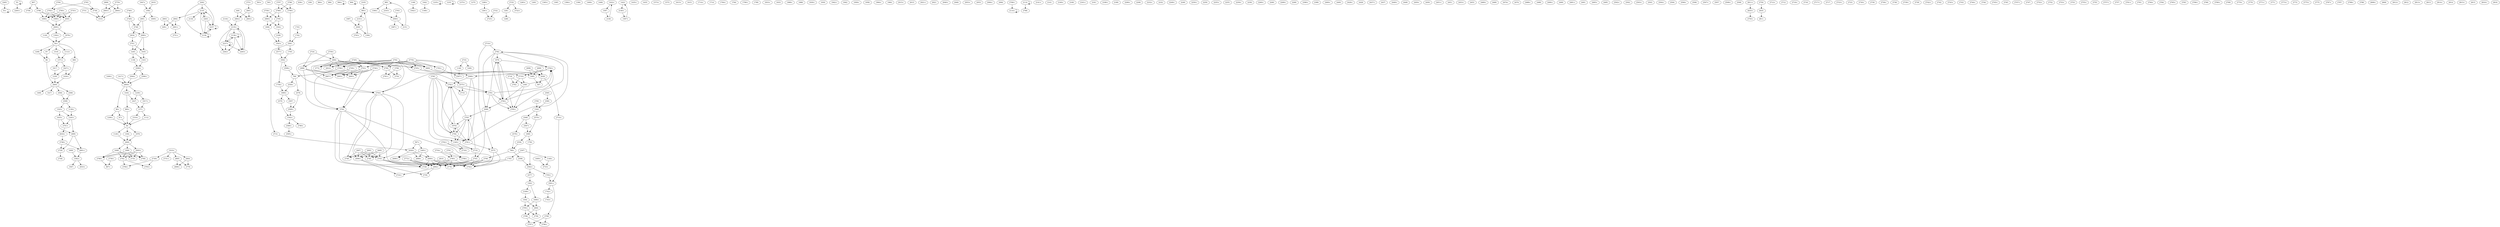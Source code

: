 digraph adj {
graph [k=96]
edge [d=-95]
"55+" [l=4413 C=726590]
"55-" [l=4413 C=726590]
"64+" [l=425 C=74130]
"64-" [l=425 C=74130]
"86+" [l=242 C=14286]
"86-" [l=242 C=14286]
"87+" [l=438 C=20898]
"87-" [l=438 C=20898]
"449+" [l=703 C=8324]
"449-" [l=703 C=8324]
"563+" [l=740 C=3066]
"563-" [l=740 C=3066]
"567+" [l=254 C=7046]
"567-" [l=254 C=7046]
"638+" [l=192 C=4246]
"638-" [l=192 C=4246]
"660+" [l=252 C=5406]
"660-" [l=252 C=5406]
"768+" [l=167 C=2312]
"768-" [l=167 C=2312]
"884+" [l=99 C=79]
"884-" [l=99 C=79]
"897+" [l=227 C=5971]
"897-" [l=227 C=5971]
"906+" [l=2217 C=24728]
"906-" [l=2217 C=24728]
"985+" [l=96 C=24]
"985-" [l=96 C=24]
"1010+" [l=189 C=7238]
"1010-" [l=189 C=7238]
"1042+" [l=315 C=7030]
"1042-" [l=315 C=7030]
"1112+" [l=195 C=8870]
"1112-" [l=195 C=8870]
"1126+" [l=190 C=11082]
"1126-" [l=190 C=11082]
"1138+" [l=191 C=8844]
"1138-" [l=191 C=8844]
"1148+" [l=181 C=3638]
"1148-" [l=181 C=3638]
"1168+" [l=112 C=681]
"1168-" [l=112 C=681]
"1206+" [l=481 C=11977]
"1206-" [l=481 C=11977]
"1235+" [l=989 C=13666]
"1235-" [l=989 C=13666]
"1239+" [l=156 C=4782]
"1239-" [l=156 C=4782]
"1245+" [l=149 C=8933]
"1245-" [l=149 C=8933]
"1275+" [l=384 C=1730]
"1275-" [l=384 C=1730]
"1280+" [l=191 C=463]
"1280-" [l=191 C=463]
"1281+" [l=168 C=1463]
"1281-" [l=168 C=1463]
"1283+" [l=423 C=2685]
"1283-" [l=423 C=2685]
"1304+" [l=191 C=5069]
"1304-" [l=191 C=5069]
"1323+" [l=149 C=6684]
"1323-" [l=149 C=6684]
"1340+" [l=190 C=640]
"1340-" [l=190 C=640]
"1365+" [l=1435 C=15598]
"1365-" [l=1435 C=15598]
"1371+" [l=169 C=5823]
"1371-" [l=169 C=5823]
"1384+" [l=283 C=963]
"1384-" [l=283 C=963]
"1394+" [l=315 C=2038]
"1394-" [l=315 C=2038]
"1400+" [l=189 C=604]
"1400-" [l=189 C=604]
"1406+" [l=188 C=7865]
"1406-" [l=188 C=7865]
"1408+" [l=2146 C=25430]
"1408-" [l=2146 C=25430]
"1417+" [l=188 C=6175]
"1417-" [l=188 C=6175]
"1422+" [l=1819 C=14620]
"1422-" [l=1819 C=14620]
"1434+" [l=146 C=2443]
"1434-" [l=146 C=2443]
"1435+" [l=98 C=452]
"1435-" [l=98 C=452]
"1485+" [l=228 C=2451]
"1485-" [l=228 C=2451]
"1504+" [l=497 C=4392]
"1504-" [l=497 C=4392]
"1519+" [l=194 C=2182]
"1519-" [l=194 C=2182]
"1542+" [l=146 C=2830]
"1542-" [l=146 C=2830]
"1563+" [l=121 C=704]
"1563-" [l=121 C=704]
"1573+" [l=589 C=2159]
"1573-" [l=589 C=2159]
"1582+" [l=137 C=896]
"1582-" [l=137 C=896]
"1587+" [l=317 C=1327]
"1587-" [l=317 C=1327]
"1606+" [l=541 C=8602]
"1606-" [l=541 C=8602]
"1608+" [l=209 C=13473]
"1608-" [l=209 C=13473]
"1609+" [l=295 C=2654]
"1609-" [l=295 C=2654]
"1615+" [l=192 C=2453]
"1615-" [l=192 C=2453]
"1627+" [l=156 C=4526]
"1627-" [l=156 C=4526]
"1635+" [l=191 C=2901]
"1635-" [l=191 C=2901]
"1687+" [l=207 C=372]
"1687-" [l=207 C=372]
"1690+" [l=155 C=1990]
"1690-" [l=155 C=1990]
"1705+" [l=239 C=1991]
"1705-" [l=239 C=1991]
"1714+" [l=404 C=1682]
"1714-" [l=404 C=1682]
"1742+" [l=206 C=1282]
"1742-" [l=206 C=1282]
"1743+" [l=188 C=1141]
"1743-" [l=188 C=1141]
"1756+" [l=725 C=12283]
"1756-" [l=725 C=12283]
"1764+" [l=206 C=350]
"1764-" [l=206 C=350]
"1790+" [l=253 C=535]
"1790-" [l=253 C=535]
"1793+" [l=188 C=279]
"1793-" [l=188 C=279]
"1833+" [l=206 C=277]
"1833-" [l=206 C=277]
"1878+" [l=191 C=5222]
"1878-" [l=191 C=5222]
"1888+" [l=230 C=847]
"1888-" [l=230 C=847]
"1917+" [l=191 C=2680]
"1917-" [l=191 C=2680]
"1930+" [l=208 C=356]
"1930-" [l=208 C=356]
"1942+" [l=234 C=505]
"1942-" [l=234 C=505]
"1947+" [l=196 C=920]
"1947-" [l=196 C=920]
"1958+" [l=290 C=963]
"1958-" [l=290 C=963]
"1964+" [l=269 C=1146]
"1964-" [l=269 C=1146]
"1978+" [l=264 C=2001]
"1978-" [l=264 C=2001]
"1999+" [l=191 C=2082]
"1999-" [l=191 C=2082]
"2000+" [l=157 C=755]
"2000-" [l=157 C=755]
"2005+" [l=191 C=1425]
"2005-" [l=191 C=1425]
"2015+" [l=297 C=883]
"2015-" [l=297 C=883]
"2021+" [l=216 C=303]
"2021-" [l=216 C=303]
"2028+" [l=147 C=2064]
"2028-" [l=147 C=2064]
"2033+" [l=233 C=929]
"2033-" [l=233 C=929]
"2040+" [l=133 C=77]
"2040-" [l=133 C=77]
"2053+" [l=290 C=693]
"2053-" [l=290 C=693]
"2084+" [l=264 C=630]
"2084-" [l=264 C=630]
"2088+" [l=189 C=549]
"2088-" [l=189 C=549]
"2114+" [l=167 C=443]
"2114-" [l=167 C=443]
"2134+" [l=189 C=1204]
"2134-" [l=189 C=1204]
"2135+" [l=96 C=24]
"2135-" [l=96 C=24]
"2136+" [l=96 C=255]
"2136-" [l=96 C=255]
"2140+" [l=294 C=1010]
"2140-" [l=294 C=1010]
"2141+" [l=231 C=505]
"2141-" [l=231 C=505]
"2151+" [l=249 C=1023]
"2151-" [l=249 C=1023]
"2160+" [l=245 C=637]
"2160-" [l=245 C=637]
"2161+" [l=203 C=363]
"2161-" [l=203 C=363]
"2180+" [l=216 C=593]
"2180-" [l=216 C=593]
"2189+" [l=136 C=481]
"2189-" [l=136 C=481]
"2206+" [l=221 C=470]
"2206-" [l=221 C=470]
"2232+" [l=252 C=536]
"2232-" [l=252 C=536]
"2237+" [l=191 C=1519]
"2237-" [l=191 C=1519]
"2249+" [l=227 C=424]
"2249-" [l=227 C=424]
"2250+" [l=233 C=555]
"2250-" [l=233 C=555]
"2255+" [l=193 C=234]
"2255-" [l=193 C=234]
"2256+" [l=233 C=512]
"2256-" [l=233 C=512]
"2260+" [l=207 C=371]
"2260-" [l=207 C=371]
"2262+" [l=112 C=87]
"2262-" [l=112 C=87]
"2263+" [l=189 C=1623]
"2263-" [l=189 C=1623]
"2265+" [l=129 C=128]
"2265-" [l=129 C=128]
"2269+" [l=193 C=407]
"2269-" [l=193 C=407]
"2307+" [l=32417 C=744565]
"2307-" [l=32417 C=744565]
"2335+" [l=10020 C=143020]
"2335-" [l=10020 C=143020]
"2390+" [l=425 C=1892]
"2390-" [l=425 C=1892]
"2400+" [l=22077 C=259692]
"2400-" [l=22077 C=259692]
"2428+" [l=2214 C=23069]
"2428-" [l=2214 C=23069]
"2437+" [l=940 C=5324]
"2437-" [l=940 C=5324]
"2449+" [l=24478 C=305783]
"2449-" [l=24478 C=305783]
"2450+" [l=4467 C=62623]
"2450-" [l=4467 C=62623]
"2451+" [l=2665 C=23566]
"2451-" [l=2665 C=23566]
"2453+" [l=11868 C=126345]
"2453-" [l=11868 C=126345]
"2469+" [l=19566 C=234343]
"2469-" [l=19566 C=234343]
"2474+" [l=2375 C=17246]
"2474-" [l=2375 C=17246]
"2488+" [l=978 C=4266]
"2488-" [l=978 C=4266]
"2490+" [l=1697 C=11093]
"2490-" [l=1697 C=11093]
"2491+" [l=3069 C=26210]
"2491-" [l=3069 C=26210]
"2495+" [l=820 C=3507]
"2495-" [l=820 C=3507]
"2502+" [l=973 C=3812]
"2502-" [l=973 C=3812]
"2503+" [l=748 C=2894]
"2503-" [l=748 C=2894]
"2504+" [l=316 C=836]
"2504-" [l=316 C=836]
"2506+" [l=541 C=2073]
"2506-" [l=541 C=2073]
"2507+" [l=885 C=4591]
"2507-" [l=885 C=4591]
"2508+" [l=373 C=1162]
"2508-" [l=373 C=1162]
"2556+" [l=272 C=4906]
"2556-" [l=272 C=4906]
"2562+" [l=332 C=9957]
"2562-" [l=332 C=9957]
"2564+" [l=300 C=25757]
"2564-" [l=300 C=25757]
"2566+" [l=300 C=8582]
"2566-" [l=300 C=8582]
"2567+" [l=302 C=5716]
"2567-" [l=302 C=5716]
"2568+" [l=200 C=7969]
"2568-" [l=200 C=7969]
"2570+" [l=407 C=8823]
"2570-" [l=407 C=8823]
"2575+" [l=189 C=1448]
"2575-" [l=189 C=1448]
"2577+" [l=594 C=10561]
"2577-" [l=594 C=10561]
"2578+" [l=539 C=12481]
"2578-" [l=539 C=12481]
"2580+" [l=295 C=6159]
"2580-" [l=295 C=6159]
"2581+" [l=170 C=1819]
"2581-" [l=170 C=1819]
"2595+" [l=240 C=8011]
"2595-" [l=240 C=8011]
"2598+" [l=476 C=7650]
"2598-" [l=476 C=7650]
"2599+" [l=616 C=103829]
"2599-" [l=616 C=103829]
"2600+" [l=660 C=83095]
"2600-" [l=660 C=83095]
"2604+" [l=1499 C=244027]
"2604-" [l=1499 C=244027]
"2634+" [l=191 C=0]
"2634-" [l=191 C=0]
"2635+" [l=191 C=0]
"2635-" [l=191 C=0]
"2690+" [l=165720 C=3439193]
"2690-" [l=165720 C=3439193]
"2691+" [l=169919 C=3089563]
"2691-" [l=169919 C=3089563]
"2692+" [l=19215 C=399526]
"2692-" [l=19215 C=399526]
"2693+" [l=52481 C=677494]
"2693-" [l=52481 C=677494]
"2695+" [l=40319 C=692141]
"2695-" [l=40319 C=692141]
"2696+" [l=3918 C=129712]
"2696-" [l=3918 C=129712]
"2698+" [l=24879 C=426140]
"2698-" [l=24879 C=426140]
"2699+" [l=174449 C=2554929]
"2699-" [l=174449 C=2554929]
"2701+" [l=45808 C=931991]
"2701-" [l=45808 C=931991]
"2702+" [l=80468 C=1783669]
"2702-" [l=80468 C=1783669]
"2703+" [l=25906 C=954094]
"2703-" [l=25906 C=954094]
"2704+" [l=8790 C=452402]
"2704-" [l=8790 C=452402]
"2705+" [l=4056 C=126387]
"2705-" [l=4056 C=126387]
"2706+" [l=246891 C=3797360]
"2706-" [l=246891 C=3797360]
"2710+" [l=21333 C=373393]
"2710-" [l=21333 C=373393]
"2712+" [l=40903 C=853218]
"2712-" [l=40903 C=853218]
"2714+" [l=2149 C=50840]
"2714-" [l=2149 C=50840]
"2716+" [l=126356 C=1779507]
"2716-" [l=126356 C=1779507]
"2717+" [l=42571 C=494388]
"2717-" [l=42571 C=494388]
"2718+" [l=8061 C=77178]
"2718-" [l=8061 C=77178]
"2719+" [l=10642 C=170407]
"2719-" [l=10642 C=170407]
"2722+" [l=16894 C=170968]
"2722-" [l=16894 C=170968]
"2723+" [l=4796 C=64726]
"2723-" [l=4796 C=64726]
"2724+" [l=7675 C=192362]
"2724-" [l=7675 C=192362]
"2725+" [l=36244 C=505666]
"2725-" [l=36244 C=505666]
"2728+" [l=12038 C=191545]
"2728-" [l=12038 C=191545]
"2729+" [l=17207 C=298772]
"2729-" [l=17207 C=298772]
"2730+" [l=14224 C=160505]
"2730-" [l=14224 C=160505]
"2731+" [l=69419 C=1012801]
"2731-" [l=69419 C=1012801]
"2733+" [l=60192 C=1264775]
"2733-" [l=60192 C=1264775]
"2735+" [l=94728 C=1716859]
"2735-" [l=94728 C=1716859]
"2736+" [l=221555 C=3362476]
"2736-" [l=221555 C=3362476]
"2738+" [l=21358 C=283637]
"2738-" [l=21358 C=283637]
"2739+" [l=99911 C=1587729]
"2739-" [l=99911 C=1587729]
"2740+" [l=7057 C=173667]
"2740-" [l=7057 C=173667]
"2742+" [l=62513 C=1122360]
"2742-" [l=62513 C=1122360]
"2743+" [l=56092 C=1020149]
"2743-" [l=56092 C=1020149]
"2744+" [l=32900 C=427359]
"2744-" [l=32900 C=427359]
"2745+" [l=32074 C=388150]
"2745-" [l=32074 C=388150]
"2746+" [l=61662 C=942539]
"2746-" [l=61662 C=942539]
"2747+" [l=27885 C=390972]
"2747-" [l=27885 C=390972]
"2748+" [l=70366 C=1248149]
"2748-" [l=70366 C=1248149]
"2749+" [l=47750 C=743109]
"2749-" [l=47750 C=743109]
"2750+" [l=198650 C=3116686]
"2750-" [l=198650 C=3116686]
"2751+" [l=57985 C=996703]
"2751-" [l=57985 C=996703]
"2752+" [l=34345 C=387691]
"2752-" [l=34345 C=387691]
"2753+" [l=43433 C=568268]
"2753-" [l=43433 C=568268]
"2754+" [l=10256 C=137805]
"2754-" [l=10256 C=137805]
"2755+" [l=61348 C=882343]
"2755-" [l=61348 C=882343]
"2756+" [l=23610 C=362101]
"2756-" [l=23610 C=362101]
"2757+" [l=56409 C=842018]
"2757-" [l=56409 C=842018]
"2758+" [l=39313 C=717931]
"2758-" [l=39313 C=717931]
"2759+" [l=21342 C=326274]
"2759-" [l=21342 C=326274]
"2760+" [l=91546 C=1719346]
"2760-" [l=91546 C=1719346]
"2761+" [l=8317 C=73055]
"2761-" [l=8317 C=73055]
"2762+" [l=5015 C=56830]
"2762-" [l=5015 C=56830]
"2763+" [l=9172 C=82814]
"2763-" [l=9172 C=82814]
"2764+" [l=30007 C=379206]
"2764-" [l=30007 C=379206]
"2765+" [l=30252 C=359101]
"2765-" [l=30252 C=359101]
"2766+" [l=22815 C=300748]
"2766-" [l=22815 C=300748]
"2768+" [l=22711 C=303371]
"2768-" [l=22711 C=303371]
"2769+" [l=29361 C=297109]
"2769-" [l=29361 C=297109]
"2770+" [l=42390 C=613234]
"2770-" [l=42390 C=613234]
"2771+" [l=34387 C=443368]
"2771-" [l=34387 C=443368]
"2772+" [l=40365 C=594585]
"2772-" [l=40365 C=594585]
"2773+" [l=30349 C=416796]
"2773-" [l=30349 C=416796]
"2775+" [l=85773 C=1142890]
"2775-" [l=85773 C=1142890]
"2778+" [l=1896 C=167377]
"2778-" [l=1896 C=167377]
"2779+" [l=5400 C=132704]
"2779-" [l=5400 C=132704]
"2780+" [l=26329 C=508383]
"2780-" [l=26329 C=508383]
"2781+" [l=4914 C=98995]
"2781-" [l=4914 C=98995]
"2782+" [l=2457 C=83921]
"2782-" [l=2457 C=83921]
"2783+" [l=5450 C=100519]
"2783-" [l=5450 C=100519]
"2784+" [l=4240 C=98229]
"2784-" [l=4240 C=98229]
"2785+" [l=2634 C=49839]
"2785-" [l=2634 C=49839]
"2786+" [l=87211 C=1513377]
"2786-" [l=87211 C=1513377]
"2787+" [l=45146 C=691273]
"2787-" [l=45146 C=691273]
"2788+" [l=290168 C=4457842]
"2788-" [l=290168 C=4457842]
"2789+" [l=18427 C=242372]
"2789-" [l=18427 C=242372]
"2790+" [l=147373 C=2125717]
"2790-" [l=147373 C=2125717]
"2791+" [l=9538 C=126925]
"2791-" [l=9538 C=126925]
"2792+" [l=102312 C=1823701]
"2792-" [l=102312 C=1823701]
"2793+" [l=11602 C=291195]
"2793-" [l=11602 C=291195]
"2794+" [l=27072 C=351454]
"2794-" [l=27072 C=351454]
"2795+" [l=9361 C=190876]
"2795-" [l=9361 C=190876]
"2796+" [l=94414 C=1394289]
"2796-" [l=94414 C=1394289]
"2797+" [l=19468 C=381887]
"2797-" [l=19468 C=381887]
"2798+" [l=13203 C=240365]
"2798-" [l=13203 C=240365]
"2799+" [l=24557 C=411212]
"2799-" [l=24557 C=411212]
"2800+" [l=9536 C=204582]
"2800-" [l=9536 C=204582]
"2801+" [l=72014 C=1107705]
"2801-" [l=72014 C=1107705]
"2802+" [l=8713 C=151647]
"2802-" [l=8713 C=151647]
"2803+" [l=13681 C=191158]
"2803-" [l=13681 C=191158]
"2804+" [l=27080 C=597014]
"2804-" [l=27080 C=597014]
"2805+" [l=35266 C=616205]
"2805-" [l=35266 C=616205]
"2806+" [l=33828 C=599789]
"2806-" [l=33828 C=599789]
"2807+" [l=113060 C=1869929]
"2807-" [l=113060 C=1869929]
"2808+" [l=75902 C=1121450]
"2808-" [l=75902 C=1121450]
"2809+" [l=6112 C=186177]
"2809-" [l=6112 C=186177]
"2810+" [l=47564 C=658453]
"2810-" [l=47564 C=658453]
"2811+" [l=113707 C=1767163]
"2811-" [l=113707 C=1767163]
"2812+" [l=62105 C=772627]
"2812-" [l=62105 C=772627]
"2813+" [l=3130 C=27856]
"2813-" [l=3130 C=27856]
"2814+" [l=280199 C=4058822]
"2814-" [l=280199 C=4058822]
"2815+" [l=137153 C=2127964]
"2815-" [l=137153 C=2127964]
"2816+" [l=18657 C=172918]
"2816-" [l=18657 C=172918]
"55+" -> "55+"
"55-" -> "55-"
"55-" -> "2265+"
"64+" -> "87-"
"64+" -> "660-" [d=-90]
"64+" -> "1112+" [d=-68]
"64+" -> "1206-" [d=-67]
"64+" -> "1519-" [d=-67]
"64-" -> "1304-"
"64-" -> "1126+" [d=-94]
"64-" -> "1878-" [d=-94]
"86+" -> "87+"
"86+" -> "1206+"
"86-" -> "2604-"
"87+" -> "64-"
"87-" -> "86-"
"449-" -> "2802+"
"449-" -> "2803+"
"567+" -> "1485+"
"567+" -> "2028+" [d=-14]
"660+" -> "64-" [d=-90]
"660-" -> "1434+"
"768+" -> "2598-"
"768+" -> "2706-"
"768-" -> "2556+"
"768-" -> "2578-"
"897-" -> "2756-"
"897-" -> "2786-"
"906+" -> "906+" [d=-91]
"906-" -> "906-" [d=-91]
"985+" -> "2151+"
"985-" -> "1394+"
"985-" -> "2335+"
"1010+" -> "2731+" [d=-64]
"1010+" -> "2738+" [d=-80]
"1010+" -> "2804-" [d=-80]
"1010+" -> "2805-" [d=-64]
"1042-" -> "1168+"
"1112+" -> "1371+"
"1112-" -> "64-" [d=-68]
"1126+" -> "2600-" [d=-94]
"1126-" -> "64+" [d=-94]
"1138+" -> "1245+"
"1138-" -> "2599+"
"1148+" -> "2733+"
"1148-" -> "2307+"
"1168-" -> "1042+"
"1206+" -> "64-" [d=-67]
"1206-" -> "86-"
"1235+" -> "1235+"
"1235-" -> "1235-"
"1239+" -> "1917+"
"1239+" -> "1627-" [d=-60]
"1239-" -> "2604-" [d=-55]
"1245+" -> "2690-"
"1245+" -> "2701+"
"1245-" -> "1138-"
"1245-" -> "1323-" [d=-53]
"1280+" -> "1281+"
"1281+" -> "2725+"
"1281-" -> "1280-"
"1304+" -> "64+"
"1304-" -> "2600-" [d=-94]
"1323+" -> "1635+"
"1323+" -> "1245+" [d=-53]
"1323-" -> "2599+"
"1340+" -> "2718+"
"1340+" -> "2719-"
"1340-" -> "2783+"
"1340-" -> "2784+"
"1340-" -> "2785+"
"1371+" -> "1627+"
"1371+" -> "1917-"
"1371-" -> "1112-"
"1371-" -> "1519+"
"1394+" -> "2000+"
"1394-" -> "985+"
"1400+" -> "2733+"
"1406+" -> "2604+" [d=-92]
"1417+" -> "2604+" [d=-92]
"1422+" -> "1587-" [d=-93]
"1422-" -> "2140+" [d=-89]
"1434+" -> "2604-" [d=-55]
"1434-" -> "660+"
"1434-" -> "1627-" [d=-50]
"1485+" -> "2698+"
"1485+" -> "2699+"
"1485+" -> "2809+"
"1485-" -> "567-"
"1504+" -> "2189-"
"1504-" -> "2795+"
"1504-" -> "2800-"
"1519+" -> "64-" [d=-67]
"1519-" -> "1371+"
"1542+" -> "2580+"
"1542+" -> "2780+"
"1542-" -> "2568-"
"1542-" -> "2570+"
"1563+" -> "2577+"
"1563-" -> "1606+"
"1563-" -> "2189+"
"1582+" -> "1947-"
"1582+" -> "2033+"
"1582-" -> "1609+"
"1582-" -> "2691-"
"1587+" -> "1422-" [d=-93]
"1587-" -> "2140-" [d=-75]
"1606+" -> "2795+"
"1606+" -> "2800-"
"1606-" -> "1563+"
"1608+" -> "2600+"
"1608-" -> "2735-"
"1608-" -> "2760-"
"1608-" -> "2786+"
"1608-" -> "2792-"
"1609-" -> "1582+"
"1627+" -> "1239-" [d=-60]
"1627+" -> "1434+" [d=-50]
"1627-" -> "1371-"
"1635+" -> "2690-"
"1635+" -> "2701+"
"1635-" -> "1323-"
"1687-" -> "2000-"
"1690+" -> "2567-"
"1690+" -> "2570-"
"1690-" -> "1756-"
"1690-" -> "2556-"
"1705+" -> "2581+"
"1705-" -> "2562-"
"1742+" -> "1743+"
"1742-" -> "2581-"
"1743-" -> "1742-"
"1756+" -> "1690+"
"1756-" -> "2562+"
"1793+" -> "2307+"
"1793-" -> "2702+" [d=-93]
"1793-" -> "2778-" [d=-93]
"1878+" -> "64+" [d=-94]
"1878-" -> "2600-"
"1917+" -> "1371-"
"1917-" -> "1239-"
"1947+" -> "1582-"
"1978+" -> "2781+" [d=-93]
"1978+" -> "2782+" [d=-93]
"1978+" -> "2784-" [d=-93]
"1978-" -> "2783+" [d=-94]
"1978-" -> "2784+" [d=-94]
"1978-" -> "2785+" [d=-94]
"1999+" -> "2600+"
"1999-" -> "2735-" [d=-77]
"1999-" -> "2760-" [d=-77]
"1999-" -> "2786+" [d=-77]
"1999-" -> "2792-" [d=-77]
"2000+" -> "1687+"
"2000+" -> "2151-"
"2000-" -> "1394-"
"2000-" -> "2763+"
"2005+" -> "2735-" [d=-77]
"2005+" -> "2760-" [d=-77]
"2005+" -> "2786+" [d=-77]
"2005+" -> "2792-" [d=-77]
"2005-" -> "2600+"
"2028+" -> "2698+"
"2028+" -> "2699+"
"2028+" -> "2809+"
"2028-" -> "567-" [d=-14]
"2028-" -> "2714+"
"2033-" -> "1582-"
"2088+" -> "2781+" [d=-94]
"2088+" -> "2782+" [d=-94]
"2088+" -> "2784-" [d=-94]
"2088-" -> "2705-"
"2088-" -> "2783-"
"2114+" -> "2114+"
"2114-" -> "2114-"
"2114-" -> "2768-"
"2134+" -> "2135+"
"2135+" -> "2136+"
"2135+" -> "2237+"
"2135+" -> "2262+"
"2135+" -> "2263+"
"2135-" -> "2134-"
"2135-" -> "2263-" [d=-94]
"2135-" -> "2802-" [d=-94]
"2136+" -> "2136+"
"2136+" -> "2237+"
"2136+" -> "2262+"
"2136+" -> "2263+"
"2136-" -> "2135-"
"2136-" -> "2136-"
"2136-" -> "2237-"
"2140+" -> "1587+" [d=-75]
"2140-" -> "1422+" [d=-89]
"2151+" -> "2000-"
"2151-" -> "985-"
"2189+" -> "1504-"
"2189-" -> "1563+"
"2237+" -> "2237+"
"2237+" -> "2262+"
"2237+" -> "2263+"
"2237+" -> "2136+"
"2237-" -> "2237-"
"2237-" -> "2135-"
"2237-" -> "2136-"
"2262-" -> "2237-"
"2262-" -> "2135-"
"2262-" -> "2136-"
"2263+" -> "2135+" [d=-94]
"2263-" -> "2237-"
"2263-" -> "2135-"
"2263-" -> "2136-"
"2265-" -> "55+"
"2307-" -> "1148+"
"2307-" -> "1793-"
"2335-" -> "985+"
"2556+" -> "1690+"
"2556-" -> "768+"
"2562+" -> "1705+"
"2562+" -> "2577-"
"2562-" -> "1756+"
"2562-" -> "2598+"
"2564+" -> "2604+" [d=-92]
"2564-" -> "2599-"
"2566+" -> "2604+" [d=-92]
"2566-" -> "2599-"
"2567+" -> "1690-"
"2567-" -> "2568+"
"2568+" -> "1542+"
"2568-" -> "2567+"
"2568-" -> "2578+"
"2570+" -> "1690-"
"2570-" -> "1542+"
"2575+" -> "2710-"
"2575+" -> "2781-"
"2575-" -> "2702+" [d=-94]
"2575-" -> "2778-" [d=-94]
"2577+" -> "2562-"
"2577-" -> "1563-"
"2578+" -> "768+"
"2578-" -> "2568+"
"2580+" -> "2595+"
"2580-" -> "1542-"
"2581+" -> "1742+"
"2581+" -> "2799-"
"2581-" -> "1705-"
"2581-" -> "2714-"
"2595-" -> "2580-"
"2598+" -> "768-"
"2598-" -> "2562+"
"2599+" -> "2564+"
"2599+" -> "2566+"
"2599-" -> "1138+"
"2599-" -> "1323+"
"2600+" -> "1878+"
"2600+" -> "1126-" [d=-94]
"2600+" -> "1304+" [d=-94]
"2600-" -> "1608-"
"2600-" -> "1999-"
"2600-" -> "2005+"
"2604+" -> "86+"
"2604+" -> "1239+" [d=-55]
"2604+" -> "1434-" [d=-55]
"2604-" -> "1406-" [d=-92]
"2604-" -> "2566-" [d=-92]
"2604-" -> "1417-" [d=-92]
"2604-" -> "2564-" [d=-92]
"2634+" -> "2748+"
"2634-" -> "2701-"
"2635+" -> "2750+"
"2635-" -> "2811-"
"2690+" -> "1245-"
"2690+" -> "1635-"
"2690-" -> "2691+" [d=-1222]
"2690-" -> "2729-" [d=-1222]
"2691+" -> "1582+"
"2691-" -> "2690+" [d=-1222]
"2691-" -> "2748-" [d=-1222]
"2692+" -> "2724+"
"2692+" -> "2759-"
"2692-" -> "2703+"
"2692-" -> "2704+"
"2692-" -> "2705+"
"2692-" -> "2706+"
"2692-" -> "2772-"
"2692-" -> "2790-"
"2692-" -> "2809-"
"2692-" -> "2810+"
"2693-" -> "2696+" [d=-1159]
"2693-" -> "2703-" [d=-1159]
"2693-" -> "2740-" [d=-1159]
"2693-" -> "2749-" [d=-1159]
"2695-" -> "2696+" [d=-1159]
"2695-" -> "2703-" [d=-1159]
"2695-" -> "2740-" [d=-1159]
"2695-" -> "2749-" [d=-1159]
"2696+" -> "2724+"
"2696+" -> "2759-"
"2696-" -> "2693+" [d=-1159]
"2696-" -> "2695+" [d=-1159]
"2696-" -> "2704-" [d=-1159]
"2696-" -> "2807+" [d=-1159]
"2698-" -> "1485-"
"2698-" -> "2028-"
"2699-" -> "1485-"
"2699-" -> "2028-"
"2701+" -> "2634+"
"2701-" -> "1245-"
"2701-" -> "1635-"
"2702-" -> "2575+" [d=-94]
"2702-" -> "1793+" [d=-93]
"2702-" -> "2703+" [d=-566]
"2702-" -> "2704+" [d=-566]
"2702-" -> "2705+" [d=-566]
"2702-" -> "2706+" [d=-566]
"2702-" -> "2772-" [d=-566]
"2702-" -> "2790-" [d=-566]
"2702-" -> "2809-" [d=-566]
"2702-" -> "2810+" [d=-566]
"2703+" -> "2693+" [d=-1159]
"2703+" -> "2695+" [d=-1159]
"2703+" -> "2704-" [d=-1159]
"2703+" -> "2807+" [d=-1159]
"2703-" -> "2692+"
"2703-" -> "2728-"
"2703-" -> "2702+" [d=-566]
"2703-" -> "2778-" [d=-566]
"2704+" -> "2696+" [d=-1159]
"2704+" -> "2703-" [d=-1159]
"2704+" -> "2740-" [d=-1159]
"2704+" -> "2749-" [d=-1159]
"2704-" -> "2692+"
"2704-" -> "2728-"
"2704-" -> "2702+" [d=-566]
"2704-" -> "2778-" [d=-566]
"2705+" -> "2088+"
"2705+" -> "2719+" [d=-2493]
"2705-" -> "2692+"
"2705-" -> "2728-"
"2705-" -> "2702+" [d=-566]
"2705-" -> "2778-" [d=-566]
"2706+" -> "768-"
"2706-" -> "2692+"
"2706-" -> "2728-"
"2706-" -> "2702+" [d=-566]
"2706-" -> "2778-" [d=-566]
"2710+" -> "2575-"
"2710+" -> "2782-" [d=-533]
"2714+" -> "2581+"
"2714-" -> "2028+"
"2718-" -> "1340-"
"2718-" -> "2762-" [d=-601]
"2719+" -> "1340-"
"2719+" -> "2762-" [d=-601]
"2719-" -> "2705-" [d=-2493]
"2719-" -> "2783-" [d=-2493]
"2722-" -> "2725+" [d=-32]
"2724-" -> "2692-"
"2724-" -> "2696-"
"2725-" -> "1281-"
"2725-" -> "2722+" [d=-32]
"2728+" -> "2703+"
"2728+" -> "2704+"
"2728+" -> "2705+"
"2728+" -> "2706+"
"2728+" -> "2772-"
"2728+" -> "2790-"
"2728+" -> "2809-"
"2728+" -> "2810+"
"2729+" -> "2690+" [d=-1222]
"2729+" -> "2748-" [d=-1222]
"2729-" -> "2746-" [d=-70]
"2731-" -> "1010-" [d=-64]
"2733-" -> "1148-"
"2733-" -> "1400-"
"2735+" -> "1608+"
"2735+" -> "1999+" [d=-77]
"2735+" -> "2005-" [d=-77]
"2738+" -> "2793+" [d=-1187]
"2738+" -> "2794+" [d=-1187]
"2738-" -> "1010-" [d=-80]
"2740+" -> "2693+" [d=-1159]
"2740+" -> "2695+" [d=-1159]
"2740+" -> "2704-" [d=-1159]
"2740+" -> "2807+" [d=-1159]
"2746+" -> "2729+" [d=-70]
"2748+" -> "2691+" [d=-1222]
"2748+" -> "2729-" [d=-1222]
"2748-" -> "2634-"
"2749+" -> "2693+" [d=-1159]
"2749+" -> "2695+" [d=-1159]
"2749+" -> "2704-" [d=-1159]
"2749+" -> "2807+" [d=-1159]
"2750-" -> "2635-"
"2751-" -> "2801-"
"2754+" -> "2789+" [d=-526]
"2754+" -> "2790+" [d=-526]
"2756+" -> "897+"
"2758+" -> "2795-" [d=-1109]
"2758+" -> "2800+" [d=-1109]
"2759+" -> "2692-"
"2759+" -> "2696-"
"2760+" -> "1608+"
"2760+" -> "1999+" [d=-77]
"2760+" -> "2005-" [d=-77]
"2762+" -> "2718+" [d=-601]
"2762+" -> "2719-" [d=-601]
"2763-" -> "2000+"
"2768+" -> "2114+"
"2772+" -> "2692+"
"2772+" -> "2728-"
"2772+" -> "2702+" [d=-566]
"2772+" -> "2778-" [d=-566]
"2778+" -> "2575+" [d=-94]
"2778+" -> "1793+" [d=-93]
"2778+" -> "2703+" [d=-566]
"2778+" -> "2704+" [d=-566]
"2778+" -> "2705+" [d=-566]
"2778+" -> "2706+" [d=-566]
"2778+" -> "2772-" [d=-566]
"2778+" -> "2790-" [d=-566]
"2778+" -> "2809-" [d=-566]
"2778+" -> "2810+" [d=-566]
"2779+" -> "2804+" [d=-932]
"2779+" -> "2805+" [d=-932]
"2780-" -> "1542-"
"2781+" -> "2575-"
"2781+" -> "2782-" [d=-533]
"2781-" -> "2088-" [d=-94]
"2781-" -> "1978-" [d=-93]
"2781-" -> "2783+" [d=-820]
"2781-" -> "2784+" [d=-820]
"2781-" -> "2785+" [d=-820]
"2782+" -> "2710-" [d=-533]
"2782+" -> "2781-" [d=-533]
"2782-" -> "2088-" [d=-94]
"2782-" -> "1978-" [d=-93]
"2782-" -> "2783+" [d=-820]
"2782-" -> "2784+" [d=-820]
"2782-" -> "2785+" [d=-820]
"2783+" -> "2088+"
"2783+" -> "2719+" [d=-2493]
"2783-" -> "1340+"
"2783-" -> "1978+" [d=-94]
"2783-" -> "2781+" [d=-820]
"2783-" -> "2782+" [d=-820]
"2783-" -> "2784-" [d=-820]
"2784+" -> "2088-" [d=-94]
"2784+" -> "1978-" [d=-93]
"2784+" -> "2783+" [d=-820]
"2784+" -> "2785+" [d=-820]
"2784-" -> "1340+"
"2784-" -> "1978+" [d=-94]
"2784-" -> "2781+" [d=-820]
"2784-" -> "2782+" [d=-820]
"2785-" -> "1340+"
"2785-" -> "1978+" [d=-94]
"2785-" -> "2781+" [d=-820]
"2785-" -> "2782+" [d=-820]
"2785-" -> "2784-" [d=-820]
"2786+" -> "897+"
"2786-" -> "1608+"
"2786-" -> "1999+" [d=-77]
"2786-" -> "2005-" [d=-77]
"2789-" -> "2754-" [d=-526]
"2789-" -> "2791+" [d=-526]
"2790+" -> "2692+"
"2790+" -> "2728-"
"2790+" -> "2702+" [d=-566]
"2790+" -> "2778-" [d=-566]
"2790-" -> "2754-" [d=-526]
"2790-" -> "2791+" [d=-526]
"2791-" -> "2789+" [d=-526]
"2791-" -> "2790+" [d=-526]
"2792+" -> "1608+"
"2792+" -> "1999+" [d=-77]
"2792+" -> "2005-" [d=-77]
"2792-" -> "2793+" [d=-1187]
"2792-" -> "2794+" [d=-1187]
"2793-" -> "2738-" [d=-1187]
"2793-" -> "2792+" [d=-1187]
"2794-" -> "2738-" [d=-1187]
"2794-" -> "2792+" [d=-1187]
"2795+" -> "2758-" [d=-1109]
"2795+" -> "2798-" [d=-1109]
"2795-" -> "1504+"
"2795-" -> "1606-"
"2796-" -> "2798+" [d=-677]
"2796-" -> "2799+" [d=-677]
"2797-" -> "2798+" [d=-677]
"2797-" -> "2799+" [d=-677]
"2798+" -> "2795-" [d=-1109]
"2798+" -> "2800+" [d=-1109]
"2798-" -> "2796+" [d=-677]
"2798-" -> "2797+" [d=-677]
"2799+" -> "2581-"
"2799-" -> "2796+" [d=-677]
"2799-" -> "2797+" [d=-677]
"2800+" -> "1504+"
"2800+" -> "1606-"
"2800-" -> "2758-" [d=-1109]
"2800-" -> "2798-" [d=-1109]
"2801+" -> "2751+"
"2801-" -> "2802+" [d=-1870]
"2801-" -> "2803+" [d=-1870]
"2802+" -> "2135+" [d=-94]
"2802-" -> "449+"
"2802-" -> "2801+" [d=-1870]
"2803-" -> "449+"
"2803-" -> "2801+" [d=-1870]
"2804+" -> "1010-" [d=-80]
"2804-" -> "2779-" [d=-932]
"2804-" -> "2806+" [d=-932]
"2805+" -> "1010-" [d=-64]
"2805-" -> "2779-" [d=-932]
"2805-" -> "2806+" [d=-932]
"2806-" -> "2804+" [d=-932]
"2806-" -> "2805+" [d=-932]
"2807-" -> "2696+" [d=-1159]
"2807-" -> "2703-" [d=-1159]
"2807-" -> "2740-" [d=-1159]
"2807-" -> "2749-" [d=-1159]
"2809+" -> "2692+"
"2809+" -> "2728-"
"2809+" -> "2702+" [d=-566]
"2809+" -> "2778-" [d=-566]
"2809-" -> "1485-"
"2809-" -> "2028-"
"2810-" -> "2692+"
"2810-" -> "2728-"
"2810-" -> "2702+" [d=-566]
"2810-" -> "2778-" [d=-566]
"2811+" -> "2635+"
}
